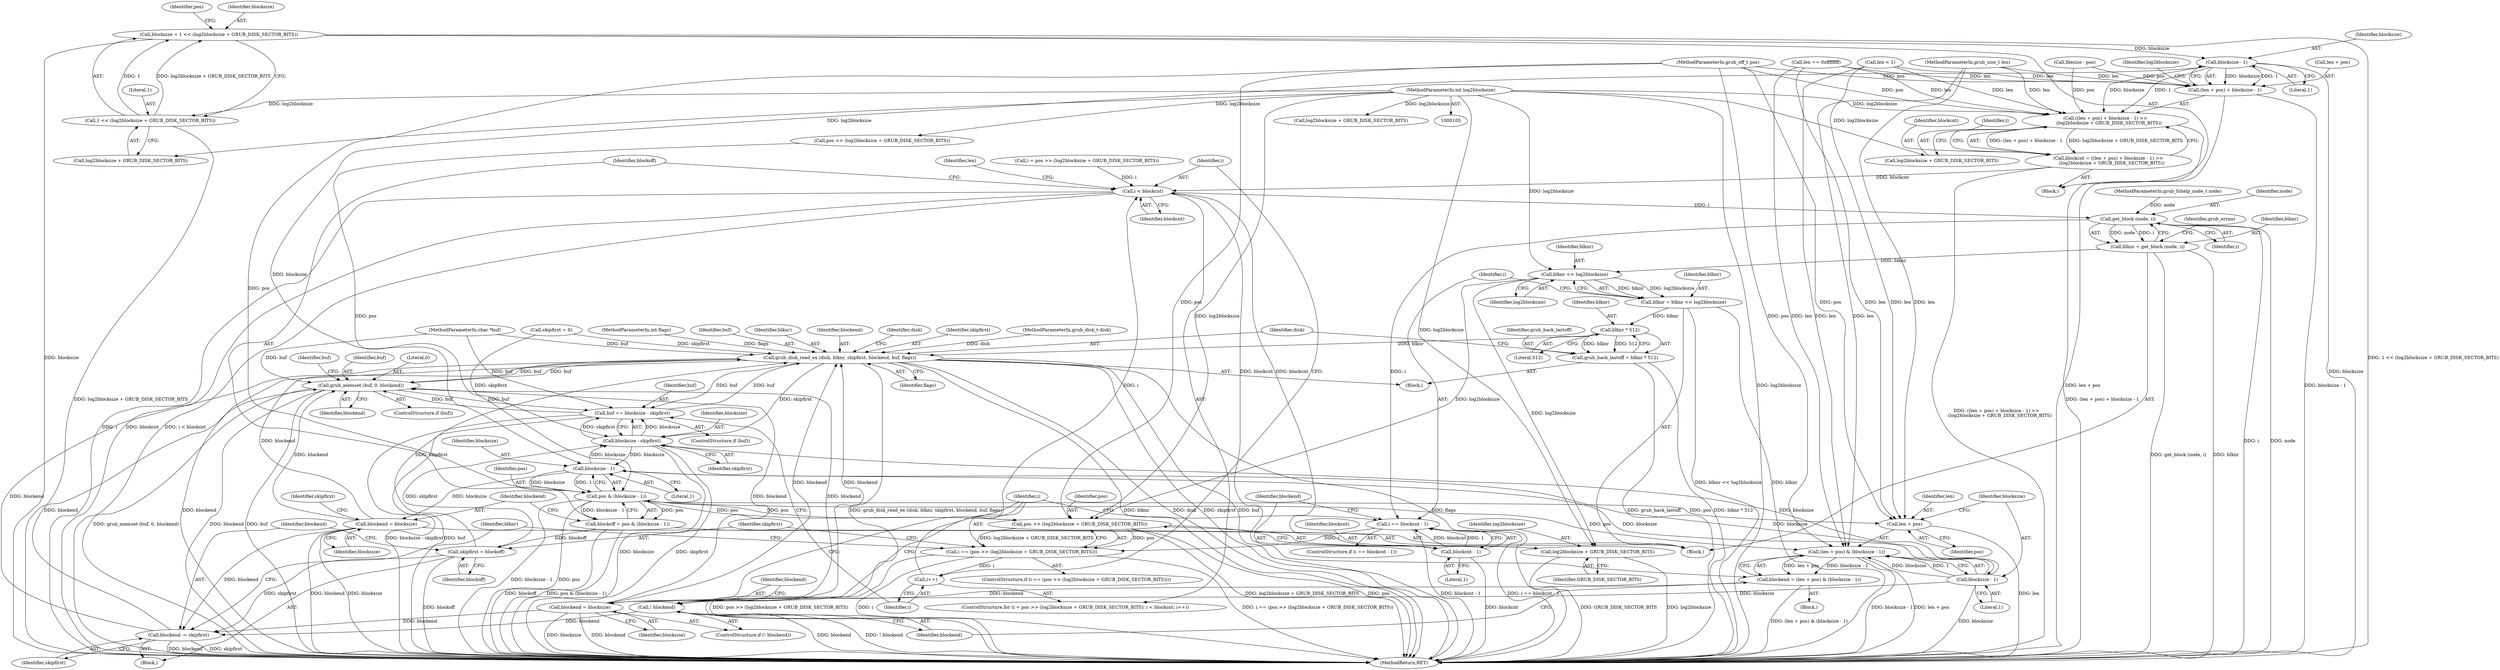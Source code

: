 digraph "0_radare2_796dd28aaa6b9fa76d99c42c4d5ff8b257cc2191_2@integer" {
"1000121" [label="(Call,blocksize = 1 << (log2blocksize + GRUB_DISK_SECTOR_BITS))"];
"1000123" [label="(Call,1 << (log2blocksize + GRUB_DISK_SECTOR_BITS))"];
"1000116" [label="(MethodParameterIn,int log2blocksize)"];
"1000158" [label="(Call,blocksize - 1)"];
"1000153" [label="(Call,((len + pos) + blocksize - 1) >>\n     (log2blocksize + GRUB_DISK_SECTOR_BITS))"];
"1000151" [label="(Call,blockcnt = ((len + pos) + blocksize - 1) >>\n     (log2blocksize + GRUB_DISK_SECTOR_BITS))"];
"1000172" [label="(Call,i < blockcnt)"];
"1000197" [label="(Call,get_block (node, i))"];
"1000195" [label="(Call,blknr = get_block (node, i))"];
"1000207" [label="(Call,blknr << log2blocksize)"];
"1000205" [label="(Call,blknr = blknr << log2blocksize)"];
"1000262" [label="(Call,blknr * 512)"];
"1000260" [label="(Call,grub_hack_lastoff = blknr * 512)"];
"1000265" [label="(Call,grub_disk_read_ex (disk, blknr, skipfirst, blockend, buf, flags))"];
"1000285" [label="(Call,grub_memset (buf, 0, blockend))"];
"1000291" [label="(Call,buf += blocksize - skipfirst)"];
"1000293" [label="(Call,blocksize - skipfirst)"];
"1000184" [label="(Call,blocksize - 1)"];
"1000182" [label="(Call,pos & (blocksize - 1))"];
"1000180" [label="(Call,blockoff = pos & (blocksize - 1))"];
"1000241" [label="(Call,skipfirst = blockoff)"];
"1000244" [label="(Call,blockend -= skipfirst)"];
"1000219" [label="(Call,(len + pos) & (blocksize - 1))"];
"1000217" [label="(Call,blockend = (len + pos) & (blocksize - 1))"];
"1000227" [label="(Call,! blockend)"];
"1000220" [label="(Call,len + pos)"];
"1000235" [label="(Call,pos >> (log2blocksize + GRUB_DISK_SECTOR_BITS))"];
"1000233" [label="(Call,i == (pos >> (log2blocksize + GRUB_DISK_SECTOR_BITS)))"];
"1000175" [label="(Call,i++)"];
"1000188" [label="(Call,blockend = blocksize)"];
"1000223" [label="(Call,blocksize - 1)"];
"1000229" [label="(Call,blockend = blocksize)"];
"1000237" [label="(Call,log2blocksize + GRUB_DISK_SECTOR_BITS)"];
"1000211" [label="(Call,i == blockcnt - 1)"];
"1000213" [label="(Call,blockcnt - 1)"];
"1000154" [label="(Call,(len + pos) + blocksize - 1)"];
"1000249" [label="(Block,)"];
"1000189" [label="(Identifier,blockend)"];
"1000265" [label="(Call,grub_disk_read_ex (disk, blknr, skipfirst, blockend, buf, flags))"];
"1000274" [label="(Identifier,disk)"];
"1000117" [label="(Block,)"];
"1000199" [label="(Identifier,i)"];
"1000235" [label="(Call,pos >> (log2blocksize + GRUB_DISK_SECTOR_BITS))"];
"1000243" [label="(Identifier,blockoff)"];
"1000197" [label="(Call,get_block (node, i))"];
"1000288" [label="(Identifier,blockend)"];
"1000298" [label="(MethodReturn,RET)"];
"1000295" [label="(Identifier,skipfirst)"];
"1000286" [label="(Identifier,buf)"];
"1000180" [label="(Call,blockoff = pos & (blocksize - 1))"];
"1000293" [label="(Call,blocksize - skipfirst)"];
"1000207" [label="(Call,blknr << log2blocksize)"];
"1000230" [label="(Identifier,blockend)"];
"1000176" [label="(Identifier,i)"];
"1000131" [label="(Identifier,pos)"];
"1000175" [label="(Call,i++)"];
"1000161" [label="(Call,log2blocksize + GRUB_DISK_SECTOR_BITS)"];
"1000158" [label="(Call,blocksize - 1)"];
"1000218" [label="(Identifier,blockend)"];
"1000271" [label="(Identifier,flags)"];
"1000122" [label="(Identifier,blocksize)"];
"1000154" [label="(Call,(len + pos) + blocksize - 1)"];
"1000162" [label="(Identifier,log2blocksize)"];
"1000153" [label="(Call,((len + pos) + blocksize - 1) >>\n     (log2blocksize + GRUB_DISK_SECTOR_BITS))"];
"1000188" [label="(Call,blockend = blocksize)"];
"1000290" [label="(Identifier,buf)"];
"1000285" [label="(Call,grub_memset (buf, 0, blockend))"];
"1000116" [label="(MethodParameterIn,int log2blocksize)"];
"1000226" [label="(ControlStructure,if (! blockend))"];
"1000206" [label="(Identifier,blknr)"];
"1000125" [label="(Call,log2blocksize + GRUB_DISK_SECTOR_BITS)"];
"1000182" [label="(Call,pos & (blocksize - 1))"];
"1000232" [label="(ControlStructure,if (i == (pos >> (log2blocksize + GRUB_DISK_SECTOR_BITS))))"];
"1000136" [label="(Call,filesize - pos)"];
"1000297" [label="(Identifier,len)"];
"1000144" [label="(Call,len == 0xffffffff)"];
"1000266" [label="(Identifier,disk)"];
"1000212" [label="(Identifier,i)"];
"1000205" [label="(Call,blknr = blknr << log2blocksize)"];
"1000174" [label="(Identifier,blockcnt)"];
"1000236" [label="(Identifier,pos)"];
"1000173" [label="(Identifier,i)"];
"1000112" [label="(MethodParameterIn,grub_size_t len)"];
"1000227" [label="(Call,! blockend)"];
"1000216" [label="(Block,)"];
"1000159" [label="(Identifier,blocksize)"];
"1000165" [label="(Call,i = pos >> (log2blocksize + GRUB_DISK_SECTOR_BITS))"];
"1000246" [label="(Identifier,skipfirst)"];
"1000238" [label="(Identifier,log2blocksize)"];
"1000224" [label="(Identifier,blocksize)"];
"1000172" [label="(Call,i < blockcnt)"];
"1000222" [label="(Identifier,pos)"];
"1000217" [label="(Call,blockend = (len + pos) & (blocksize - 1))"];
"1000231" [label="(Identifier,blocksize)"];
"1000201" [label="(Identifier,grub_errno)"];
"1000234" [label="(Identifier,i)"];
"1000209" [label="(Identifier,log2blocksize)"];
"1000169" [label="(Call,log2blocksize + GRUB_DISK_SECTOR_BITS)"];
"1000164" [label="(ControlStructure,for (i = pos >> (log2blocksize + GRUB_DISK_SECTOR_BITS); i < blockcnt; i++))"];
"1000160" [label="(Literal,1)"];
"1000292" [label="(Identifier,buf)"];
"1000268" [label="(Identifier,skipfirst)"];
"1000184" [label="(Call,blocksize - 1)"];
"1000244" [label="(Call,blockend -= skipfirst)"];
"1000106" [label="(MethodParameterIn,grub_disk_t disk)"];
"1000151" [label="(Call,blockcnt = ((len + pos) + blocksize - 1) >>\n     (log2blocksize + GRUB_DISK_SECTOR_BITS))"];
"1000221" [label="(Identifier,len)"];
"1000237" [label="(Call,log2blocksize + GRUB_DISK_SECTOR_BITS)"];
"1000264" [label="(Literal,512)"];
"1000110" [label="(MethodParameterIn,int flags)"];
"1000166" [label="(Identifier,i)"];
"1000270" [label="(Identifier,buf)"];
"1000240" [label="(Block,)"];
"1000113" [label="(MethodParameterIn,char *buf)"];
"1000141" [label="(Call,len < 1)"];
"1000193" [label="(Identifier,skipfirst)"];
"1000190" [label="(Identifier,blocksize)"];
"1000186" [label="(Literal,1)"];
"1000208" [label="(Identifier,blknr)"];
"1000211" [label="(Call,i == blockcnt - 1)"];
"1000263" [label="(Identifier,blknr)"];
"1000241" [label="(Call,skipfirst = blockoff)"];
"1000294" [label="(Identifier,blocksize)"];
"1000198" [label="(Identifier,node)"];
"1000239" [label="(Identifier,GRUB_DISK_SECTOR_BITS)"];
"1000192" [label="(Call,skipfirst = 0)"];
"1000183" [label="(Identifier,pos)"];
"1000195" [label="(Call,blknr = get_block (node, i))"];
"1000210" [label="(ControlStructure,if (i == blockcnt - 1))"];
"1000107" [label="(MethodParameterIn,grub_fshelp_node_t node)"];
"1000185" [label="(Identifier,blocksize)"];
"1000214" [label="(Identifier,blockcnt)"];
"1000177" [label="(Block,)"];
"1000233" [label="(Call,i == (pos >> (log2blocksize + GRUB_DISK_SECTOR_BITS)))"];
"1000155" [label="(Call,len + pos)"];
"1000248" [label="(Identifier,blknr)"];
"1000111" [label="(MethodParameterIn,grub_off_t pos)"];
"1000283" [label="(ControlStructure,if (buf))"];
"1000220" [label="(Call,len + pos)"];
"1000219" [label="(Call,(len + pos) & (blocksize - 1))"];
"1000267" [label="(Identifier,blknr)"];
"1000291" [label="(Call,buf += blocksize - skipfirst)"];
"1000223" [label="(Call,blocksize - 1)"];
"1000242" [label="(Identifier,skipfirst)"];
"1000167" [label="(Call,pos >> (log2blocksize + GRUB_DISK_SECTOR_BITS))"];
"1000196" [label="(Identifier,blknr)"];
"1000225" [label="(Literal,1)"];
"1000124" [label="(Literal,1)"];
"1000213" [label="(Call,blockcnt - 1)"];
"1000123" [label="(Call,1 << (log2blocksize + GRUB_DISK_SECTOR_BITS))"];
"1000260" [label="(Call,grub_hack_lastoff = blknr * 512)"];
"1000262" [label="(Call,blknr * 512)"];
"1000152" [label="(Identifier,blockcnt)"];
"1000269" [label="(Identifier,blockend)"];
"1000287" [label="(Literal,0)"];
"1000228" [label="(Identifier,blockend)"];
"1000289" [label="(ControlStructure,if (buf))"];
"1000181" [label="(Identifier,blockoff)"];
"1000261" [label="(Identifier,grub_hack_lastoff)"];
"1000245" [label="(Identifier,blockend)"];
"1000215" [label="(Literal,1)"];
"1000229" [label="(Call,blockend = blocksize)"];
"1000121" [label="(Call,blocksize = 1 << (log2blocksize + GRUB_DISK_SECTOR_BITS))"];
"1000121" -> "1000117"  [label="AST: "];
"1000121" -> "1000123"  [label="CFG: "];
"1000122" -> "1000121"  [label="AST: "];
"1000123" -> "1000121"  [label="AST: "];
"1000131" -> "1000121"  [label="CFG: "];
"1000121" -> "1000298"  [label="DDG: 1 << (log2blocksize + GRUB_DISK_SECTOR_BITS)"];
"1000121" -> "1000298"  [label="DDG: blocksize"];
"1000123" -> "1000121"  [label="DDG: 1"];
"1000123" -> "1000121"  [label="DDG: log2blocksize + GRUB_DISK_SECTOR_BITS"];
"1000121" -> "1000158"  [label="DDG: blocksize"];
"1000123" -> "1000125"  [label="CFG: "];
"1000124" -> "1000123"  [label="AST: "];
"1000125" -> "1000123"  [label="AST: "];
"1000123" -> "1000298"  [label="DDG: log2blocksize + GRUB_DISK_SECTOR_BITS"];
"1000116" -> "1000123"  [label="DDG: log2blocksize"];
"1000116" -> "1000105"  [label="AST: "];
"1000116" -> "1000298"  [label="DDG: log2blocksize"];
"1000116" -> "1000125"  [label="DDG: log2blocksize"];
"1000116" -> "1000153"  [label="DDG: log2blocksize"];
"1000116" -> "1000161"  [label="DDG: log2blocksize"];
"1000116" -> "1000167"  [label="DDG: log2blocksize"];
"1000116" -> "1000169"  [label="DDG: log2blocksize"];
"1000116" -> "1000207"  [label="DDG: log2blocksize"];
"1000116" -> "1000235"  [label="DDG: log2blocksize"];
"1000116" -> "1000237"  [label="DDG: log2blocksize"];
"1000158" -> "1000154"  [label="AST: "];
"1000158" -> "1000160"  [label="CFG: "];
"1000159" -> "1000158"  [label="AST: "];
"1000160" -> "1000158"  [label="AST: "];
"1000154" -> "1000158"  [label="CFG: "];
"1000158" -> "1000298"  [label="DDG: blocksize"];
"1000158" -> "1000153"  [label="DDG: blocksize"];
"1000158" -> "1000153"  [label="DDG: 1"];
"1000158" -> "1000154"  [label="DDG: blocksize"];
"1000158" -> "1000154"  [label="DDG: 1"];
"1000158" -> "1000184"  [label="DDG: blocksize"];
"1000153" -> "1000151"  [label="AST: "];
"1000153" -> "1000161"  [label="CFG: "];
"1000154" -> "1000153"  [label="AST: "];
"1000161" -> "1000153"  [label="AST: "];
"1000151" -> "1000153"  [label="CFG: "];
"1000153" -> "1000298"  [label="DDG: (len + pos) + blocksize - 1"];
"1000153" -> "1000151"  [label="DDG: (len + pos) + blocksize - 1"];
"1000153" -> "1000151"  [label="DDG: log2blocksize + GRUB_DISK_SECTOR_BITS"];
"1000141" -> "1000153"  [label="DDG: len"];
"1000144" -> "1000153"  [label="DDG: len"];
"1000112" -> "1000153"  [label="DDG: len"];
"1000136" -> "1000153"  [label="DDG: pos"];
"1000111" -> "1000153"  [label="DDG: pos"];
"1000151" -> "1000117"  [label="AST: "];
"1000152" -> "1000151"  [label="AST: "];
"1000166" -> "1000151"  [label="CFG: "];
"1000151" -> "1000298"  [label="DDG: ((len + pos) + blocksize - 1) >>\n     (log2blocksize + GRUB_DISK_SECTOR_BITS)"];
"1000151" -> "1000172"  [label="DDG: blockcnt"];
"1000172" -> "1000164"  [label="AST: "];
"1000172" -> "1000174"  [label="CFG: "];
"1000173" -> "1000172"  [label="AST: "];
"1000174" -> "1000172"  [label="AST: "];
"1000181" -> "1000172"  [label="CFG: "];
"1000297" -> "1000172"  [label="CFG: "];
"1000172" -> "1000298"  [label="DDG: i < blockcnt"];
"1000172" -> "1000298"  [label="DDG: i"];
"1000172" -> "1000298"  [label="DDG: blockcnt"];
"1000165" -> "1000172"  [label="DDG: i"];
"1000175" -> "1000172"  [label="DDG: i"];
"1000213" -> "1000172"  [label="DDG: blockcnt"];
"1000172" -> "1000197"  [label="DDG: i"];
"1000172" -> "1000213"  [label="DDG: blockcnt"];
"1000197" -> "1000195"  [label="AST: "];
"1000197" -> "1000199"  [label="CFG: "];
"1000198" -> "1000197"  [label="AST: "];
"1000199" -> "1000197"  [label="AST: "];
"1000195" -> "1000197"  [label="CFG: "];
"1000197" -> "1000298"  [label="DDG: i"];
"1000197" -> "1000298"  [label="DDG: node"];
"1000197" -> "1000195"  [label="DDG: node"];
"1000197" -> "1000195"  [label="DDG: i"];
"1000107" -> "1000197"  [label="DDG: node"];
"1000197" -> "1000211"  [label="DDG: i"];
"1000195" -> "1000177"  [label="AST: "];
"1000196" -> "1000195"  [label="AST: "];
"1000201" -> "1000195"  [label="CFG: "];
"1000195" -> "1000298"  [label="DDG: get_block (node, i)"];
"1000195" -> "1000298"  [label="DDG: blknr"];
"1000195" -> "1000207"  [label="DDG: blknr"];
"1000207" -> "1000205"  [label="AST: "];
"1000207" -> "1000209"  [label="CFG: "];
"1000208" -> "1000207"  [label="AST: "];
"1000209" -> "1000207"  [label="AST: "];
"1000205" -> "1000207"  [label="CFG: "];
"1000207" -> "1000205"  [label="DDG: blknr"];
"1000207" -> "1000205"  [label="DDG: log2blocksize"];
"1000207" -> "1000235"  [label="DDG: log2blocksize"];
"1000207" -> "1000237"  [label="DDG: log2blocksize"];
"1000205" -> "1000177"  [label="AST: "];
"1000206" -> "1000205"  [label="AST: "];
"1000212" -> "1000205"  [label="CFG: "];
"1000205" -> "1000298"  [label="DDG: blknr"];
"1000205" -> "1000298"  [label="DDG: blknr << log2blocksize"];
"1000205" -> "1000262"  [label="DDG: blknr"];
"1000262" -> "1000260"  [label="AST: "];
"1000262" -> "1000264"  [label="CFG: "];
"1000263" -> "1000262"  [label="AST: "];
"1000264" -> "1000262"  [label="AST: "];
"1000260" -> "1000262"  [label="CFG: "];
"1000262" -> "1000260"  [label="DDG: blknr"];
"1000262" -> "1000260"  [label="DDG: 512"];
"1000262" -> "1000265"  [label="DDG: blknr"];
"1000260" -> "1000249"  [label="AST: "];
"1000261" -> "1000260"  [label="AST: "];
"1000266" -> "1000260"  [label="CFG: "];
"1000260" -> "1000298"  [label="DDG: blknr * 512"];
"1000260" -> "1000298"  [label="DDG: grub_hack_lastoff"];
"1000265" -> "1000249"  [label="AST: "];
"1000265" -> "1000271"  [label="CFG: "];
"1000266" -> "1000265"  [label="AST: "];
"1000267" -> "1000265"  [label="AST: "];
"1000268" -> "1000265"  [label="AST: "];
"1000269" -> "1000265"  [label="AST: "];
"1000270" -> "1000265"  [label="AST: "];
"1000271" -> "1000265"  [label="AST: "];
"1000274" -> "1000265"  [label="CFG: "];
"1000265" -> "1000298"  [label="DDG: blockend"];
"1000265" -> "1000298"  [label="DDG: grub_disk_read_ex (disk, blknr, skipfirst, blockend, buf, flags)"];
"1000265" -> "1000298"  [label="DDG: skipfirst"];
"1000265" -> "1000298"  [label="DDG: blknr"];
"1000265" -> "1000298"  [label="DDG: disk"];
"1000265" -> "1000298"  [label="DDG: buf"];
"1000265" -> "1000298"  [label="DDG: flags"];
"1000106" -> "1000265"  [label="DDG: disk"];
"1000192" -> "1000265"  [label="DDG: skipfirst"];
"1000241" -> "1000265"  [label="DDG: skipfirst"];
"1000229" -> "1000265"  [label="DDG: blockend"];
"1000244" -> "1000265"  [label="DDG: blockend"];
"1000227" -> "1000265"  [label="DDG: blockend"];
"1000188" -> "1000265"  [label="DDG: blockend"];
"1000285" -> "1000265"  [label="DDG: buf"];
"1000291" -> "1000265"  [label="DDG: buf"];
"1000113" -> "1000265"  [label="DDG: buf"];
"1000110" -> "1000265"  [label="DDG: flags"];
"1000265" -> "1000285"  [label="DDG: buf"];
"1000265" -> "1000291"  [label="DDG: buf"];
"1000265" -> "1000293"  [label="DDG: skipfirst"];
"1000285" -> "1000283"  [label="AST: "];
"1000285" -> "1000288"  [label="CFG: "];
"1000286" -> "1000285"  [label="AST: "];
"1000287" -> "1000285"  [label="AST: "];
"1000288" -> "1000285"  [label="AST: "];
"1000290" -> "1000285"  [label="CFG: "];
"1000285" -> "1000298"  [label="DDG: buf"];
"1000285" -> "1000298"  [label="DDG: grub_memset (buf, 0, blockend)"];
"1000285" -> "1000298"  [label="DDG: blockend"];
"1000291" -> "1000285"  [label="DDG: buf"];
"1000113" -> "1000285"  [label="DDG: buf"];
"1000229" -> "1000285"  [label="DDG: blockend"];
"1000244" -> "1000285"  [label="DDG: blockend"];
"1000227" -> "1000285"  [label="DDG: blockend"];
"1000188" -> "1000285"  [label="DDG: blockend"];
"1000285" -> "1000291"  [label="DDG: buf"];
"1000291" -> "1000289"  [label="AST: "];
"1000291" -> "1000293"  [label="CFG: "];
"1000292" -> "1000291"  [label="AST: "];
"1000293" -> "1000291"  [label="AST: "];
"1000176" -> "1000291"  [label="CFG: "];
"1000291" -> "1000298"  [label="DDG: blocksize - skipfirst"];
"1000291" -> "1000298"  [label="DDG: buf"];
"1000293" -> "1000291"  [label="DDG: blocksize"];
"1000293" -> "1000291"  [label="DDG: skipfirst"];
"1000113" -> "1000291"  [label="DDG: buf"];
"1000293" -> "1000295"  [label="CFG: "];
"1000294" -> "1000293"  [label="AST: "];
"1000295" -> "1000293"  [label="AST: "];
"1000293" -> "1000298"  [label="DDG: blocksize"];
"1000293" -> "1000298"  [label="DDG: skipfirst"];
"1000293" -> "1000184"  [label="DDG: blocksize"];
"1000223" -> "1000293"  [label="DDG: blocksize"];
"1000184" -> "1000293"  [label="DDG: blocksize"];
"1000192" -> "1000293"  [label="DDG: skipfirst"];
"1000241" -> "1000293"  [label="DDG: skipfirst"];
"1000184" -> "1000182"  [label="AST: "];
"1000184" -> "1000186"  [label="CFG: "];
"1000185" -> "1000184"  [label="AST: "];
"1000186" -> "1000184"  [label="AST: "];
"1000182" -> "1000184"  [label="CFG: "];
"1000184" -> "1000182"  [label="DDG: blocksize"];
"1000184" -> "1000182"  [label="DDG: 1"];
"1000223" -> "1000184"  [label="DDG: blocksize"];
"1000184" -> "1000188"  [label="DDG: blocksize"];
"1000184" -> "1000223"  [label="DDG: blocksize"];
"1000182" -> "1000180"  [label="AST: "];
"1000183" -> "1000182"  [label="AST: "];
"1000180" -> "1000182"  [label="CFG: "];
"1000182" -> "1000298"  [label="DDG: blocksize - 1"];
"1000182" -> "1000298"  [label="DDG: pos"];
"1000182" -> "1000180"  [label="DDG: pos"];
"1000182" -> "1000180"  [label="DDG: blocksize - 1"];
"1000167" -> "1000182"  [label="DDG: pos"];
"1000235" -> "1000182"  [label="DDG: pos"];
"1000111" -> "1000182"  [label="DDG: pos"];
"1000182" -> "1000219"  [label="DDG: pos"];
"1000182" -> "1000220"  [label="DDG: pos"];
"1000182" -> "1000235"  [label="DDG: pos"];
"1000180" -> "1000177"  [label="AST: "];
"1000181" -> "1000180"  [label="AST: "];
"1000189" -> "1000180"  [label="CFG: "];
"1000180" -> "1000298"  [label="DDG: blockoff"];
"1000180" -> "1000298"  [label="DDG: pos & (blocksize - 1)"];
"1000180" -> "1000241"  [label="DDG: blockoff"];
"1000241" -> "1000240"  [label="AST: "];
"1000241" -> "1000243"  [label="CFG: "];
"1000242" -> "1000241"  [label="AST: "];
"1000243" -> "1000241"  [label="AST: "];
"1000245" -> "1000241"  [label="CFG: "];
"1000241" -> "1000298"  [label="DDG: blockoff"];
"1000241" -> "1000244"  [label="DDG: skipfirst"];
"1000244" -> "1000240"  [label="AST: "];
"1000244" -> "1000246"  [label="CFG: "];
"1000245" -> "1000244"  [label="AST: "];
"1000246" -> "1000244"  [label="AST: "];
"1000248" -> "1000244"  [label="CFG: "];
"1000244" -> "1000298"  [label="DDG: blockend"];
"1000244" -> "1000298"  [label="DDG: skipfirst"];
"1000229" -> "1000244"  [label="DDG: blockend"];
"1000227" -> "1000244"  [label="DDG: blockend"];
"1000188" -> "1000244"  [label="DDG: blockend"];
"1000219" -> "1000217"  [label="AST: "];
"1000219" -> "1000223"  [label="CFG: "];
"1000220" -> "1000219"  [label="AST: "];
"1000223" -> "1000219"  [label="AST: "];
"1000217" -> "1000219"  [label="CFG: "];
"1000219" -> "1000298"  [label="DDG: blocksize - 1"];
"1000219" -> "1000298"  [label="DDG: len + pos"];
"1000219" -> "1000217"  [label="DDG: len + pos"];
"1000219" -> "1000217"  [label="DDG: blocksize - 1"];
"1000112" -> "1000219"  [label="DDG: len"];
"1000141" -> "1000219"  [label="DDG: len"];
"1000144" -> "1000219"  [label="DDG: len"];
"1000111" -> "1000219"  [label="DDG: pos"];
"1000223" -> "1000219"  [label="DDG: blocksize"];
"1000223" -> "1000219"  [label="DDG: 1"];
"1000217" -> "1000216"  [label="AST: "];
"1000218" -> "1000217"  [label="AST: "];
"1000228" -> "1000217"  [label="CFG: "];
"1000217" -> "1000298"  [label="DDG: (len + pos) & (blocksize - 1)"];
"1000217" -> "1000227"  [label="DDG: blockend"];
"1000227" -> "1000226"  [label="AST: "];
"1000227" -> "1000228"  [label="CFG: "];
"1000228" -> "1000227"  [label="AST: "];
"1000230" -> "1000227"  [label="CFG: "];
"1000234" -> "1000227"  [label="CFG: "];
"1000227" -> "1000298"  [label="DDG: ! blockend"];
"1000227" -> "1000298"  [label="DDG: blockend"];
"1000220" -> "1000222"  [label="CFG: "];
"1000221" -> "1000220"  [label="AST: "];
"1000222" -> "1000220"  [label="AST: "];
"1000224" -> "1000220"  [label="CFG: "];
"1000220" -> "1000298"  [label="DDG: len"];
"1000112" -> "1000220"  [label="DDG: len"];
"1000141" -> "1000220"  [label="DDG: len"];
"1000144" -> "1000220"  [label="DDG: len"];
"1000111" -> "1000220"  [label="DDG: pos"];
"1000235" -> "1000233"  [label="AST: "];
"1000235" -> "1000237"  [label="CFG: "];
"1000236" -> "1000235"  [label="AST: "];
"1000237" -> "1000235"  [label="AST: "];
"1000233" -> "1000235"  [label="CFG: "];
"1000235" -> "1000298"  [label="DDG: log2blocksize + GRUB_DISK_SECTOR_BITS"];
"1000235" -> "1000298"  [label="DDG: pos"];
"1000235" -> "1000233"  [label="DDG: pos"];
"1000235" -> "1000233"  [label="DDG: log2blocksize + GRUB_DISK_SECTOR_BITS"];
"1000111" -> "1000235"  [label="DDG: pos"];
"1000233" -> "1000232"  [label="AST: "];
"1000234" -> "1000233"  [label="AST: "];
"1000242" -> "1000233"  [label="CFG: "];
"1000248" -> "1000233"  [label="CFG: "];
"1000233" -> "1000298"  [label="DDG: i == (pos >> (log2blocksize + GRUB_DISK_SECTOR_BITS))"];
"1000233" -> "1000298"  [label="DDG: pos >> (log2blocksize + GRUB_DISK_SECTOR_BITS)"];
"1000233" -> "1000298"  [label="DDG: i"];
"1000233" -> "1000175"  [label="DDG: i"];
"1000211" -> "1000233"  [label="DDG: i"];
"1000175" -> "1000164"  [label="AST: "];
"1000175" -> "1000176"  [label="CFG: "];
"1000176" -> "1000175"  [label="AST: "];
"1000173" -> "1000175"  [label="CFG: "];
"1000188" -> "1000177"  [label="AST: "];
"1000188" -> "1000190"  [label="CFG: "];
"1000189" -> "1000188"  [label="AST: "];
"1000190" -> "1000188"  [label="AST: "];
"1000193" -> "1000188"  [label="CFG: "];
"1000188" -> "1000298"  [label="DDG: blocksize"];
"1000188" -> "1000298"  [label="DDG: blockend"];
"1000223" -> "1000225"  [label="CFG: "];
"1000224" -> "1000223"  [label="AST: "];
"1000225" -> "1000223"  [label="AST: "];
"1000223" -> "1000298"  [label="DDG: blocksize"];
"1000223" -> "1000229"  [label="DDG: blocksize"];
"1000229" -> "1000226"  [label="AST: "];
"1000229" -> "1000231"  [label="CFG: "];
"1000230" -> "1000229"  [label="AST: "];
"1000231" -> "1000229"  [label="AST: "];
"1000234" -> "1000229"  [label="CFG: "];
"1000229" -> "1000298"  [label="DDG: blocksize"];
"1000229" -> "1000298"  [label="DDG: blockend"];
"1000237" -> "1000239"  [label="CFG: "];
"1000238" -> "1000237"  [label="AST: "];
"1000239" -> "1000237"  [label="AST: "];
"1000237" -> "1000298"  [label="DDG: GRUB_DISK_SECTOR_BITS"];
"1000237" -> "1000298"  [label="DDG: log2blocksize"];
"1000211" -> "1000210"  [label="AST: "];
"1000211" -> "1000213"  [label="CFG: "];
"1000212" -> "1000211"  [label="AST: "];
"1000213" -> "1000211"  [label="AST: "];
"1000218" -> "1000211"  [label="CFG: "];
"1000234" -> "1000211"  [label="CFG: "];
"1000211" -> "1000298"  [label="DDG: blockcnt - 1"];
"1000211" -> "1000298"  [label="DDG: i == blockcnt - 1"];
"1000213" -> "1000211"  [label="DDG: blockcnt"];
"1000213" -> "1000211"  [label="DDG: 1"];
"1000213" -> "1000215"  [label="CFG: "];
"1000214" -> "1000213"  [label="AST: "];
"1000215" -> "1000213"  [label="AST: "];
"1000213" -> "1000298"  [label="DDG: blockcnt"];
"1000155" -> "1000154"  [label="AST: "];
"1000162" -> "1000154"  [label="CFG: "];
"1000154" -> "1000298"  [label="DDG: len + pos"];
"1000154" -> "1000298"  [label="DDG: blocksize - 1"];
"1000141" -> "1000154"  [label="DDG: len"];
"1000144" -> "1000154"  [label="DDG: len"];
"1000112" -> "1000154"  [label="DDG: len"];
"1000136" -> "1000154"  [label="DDG: pos"];
"1000111" -> "1000154"  [label="DDG: pos"];
}
